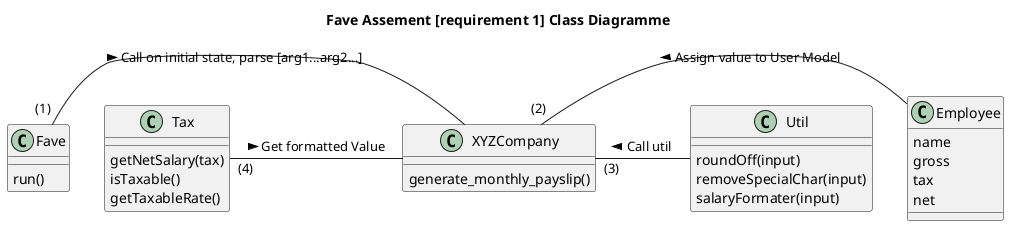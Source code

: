 @startuml Fave Assement [requirement 1]
title Fave Assement [requirement 1] Class Diagramme

class Fave
class XYZCompany
class Employee
class Util
class Tax

Fave "(1) " - XYZCompany : Call on initial state, parse [arg1...arg2...] >
XYZCompany : generate_monthly_payslip()

Fave : run()

Employee : name
Employee : gross
Employee : tax
Employee : net

Util : roundOff(input)
Util : removeSpecialChar(input)
Util : salaryFormater(input)

Tax : getNetSalary(tax)
Tax : isTaxable()
Tax : getTaxableRate()

XYZCompany "(2) " - Employee : < Assign value to User Model
XYZCompany "(3) " - Util : < Call util

Tax "(4) " - XYZCompany :  Get formatted Value >

@enduml